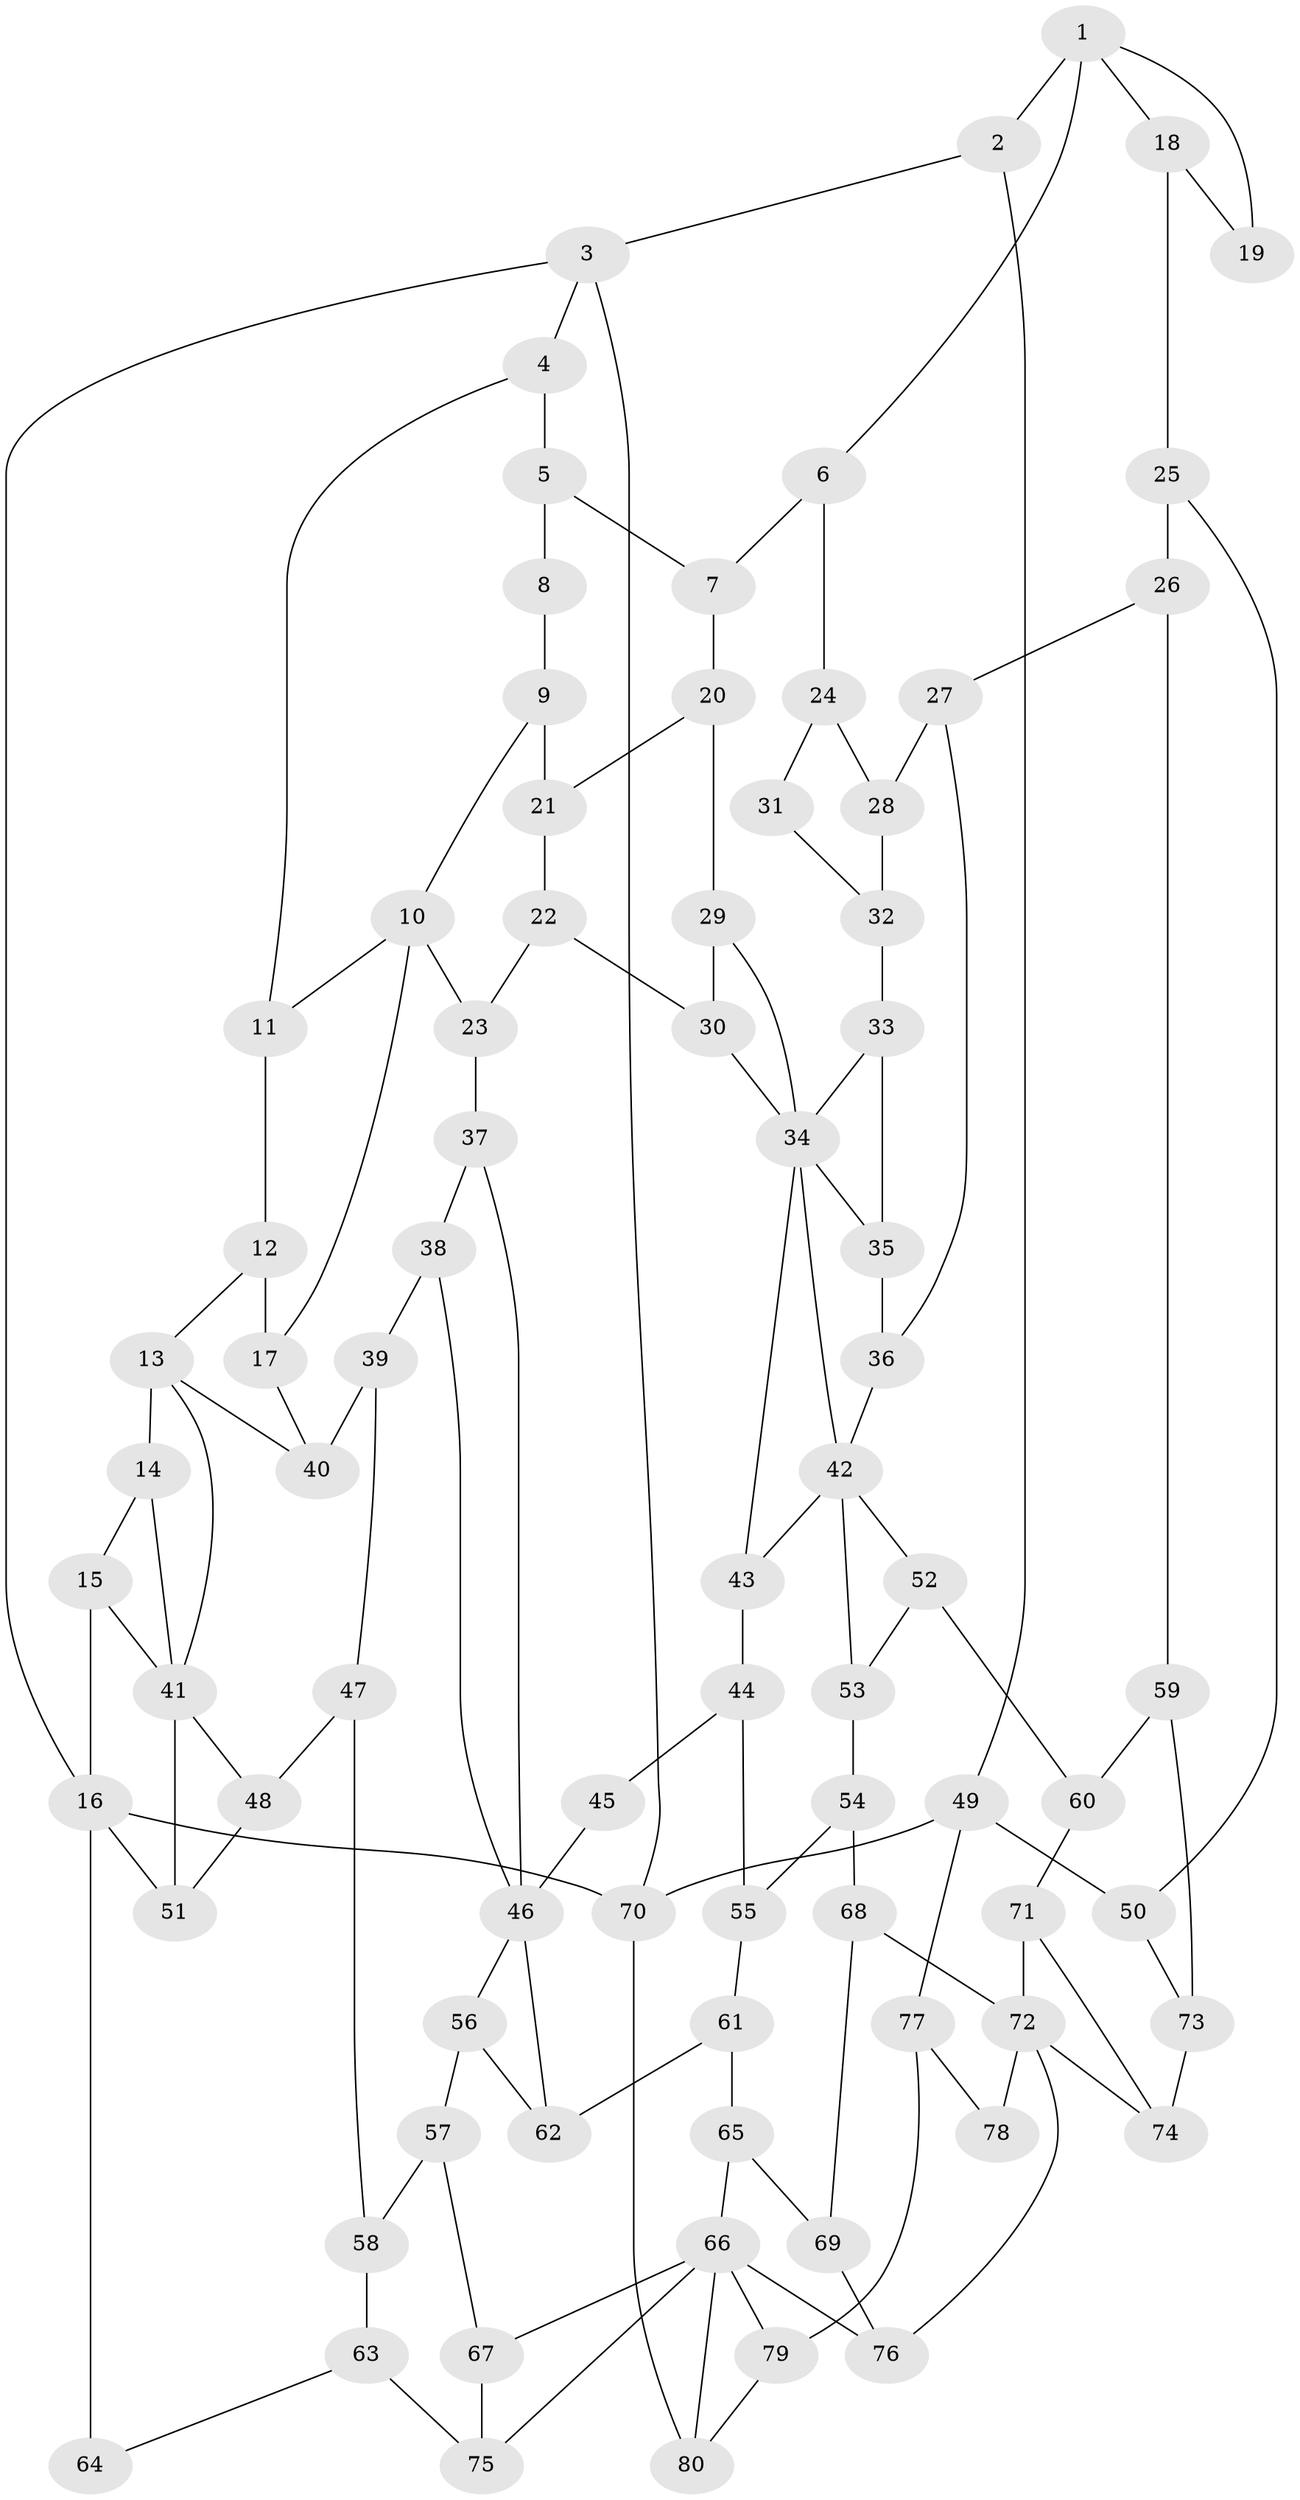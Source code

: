 // original degree distribution, {3: 0.026785714285714284, 6: 0.23214285714285715, 5: 0.5089285714285714, 4: 0.23214285714285715}
// Generated by graph-tools (version 1.1) at 2025/54/03/04/25 22:54:18]
// undirected, 80 vertices, 128 edges
graph export_dot {
  node [color=gray90,style=filled];
  1;
  2;
  3;
  4;
  5;
  6;
  7;
  8;
  9;
  10;
  11;
  12;
  13;
  14;
  15;
  16;
  17;
  18;
  19;
  20;
  21;
  22;
  23;
  24;
  25;
  26;
  27;
  28;
  29;
  30;
  31;
  32;
  33;
  34;
  35;
  36;
  37;
  38;
  39;
  40;
  41;
  42;
  43;
  44;
  45;
  46;
  47;
  48;
  49;
  50;
  51;
  52;
  53;
  54;
  55;
  56;
  57;
  58;
  59;
  60;
  61;
  62;
  63;
  64;
  65;
  66;
  67;
  68;
  69;
  70;
  71;
  72;
  73;
  74;
  75;
  76;
  77;
  78;
  79;
  80;
  1 -- 2 [weight=2.0];
  1 -- 6 [weight=1.0];
  1 -- 18 [weight=1.0];
  1 -- 19 [weight=1.0];
  2 -- 3 [weight=1.0];
  2 -- 49 [weight=1.0];
  3 -- 4 [weight=1.0];
  3 -- 16 [weight=1.0];
  3 -- 70 [weight=1.0];
  4 -- 5 [weight=1.0];
  4 -- 11 [weight=1.0];
  5 -- 7 [weight=1.0];
  5 -- 8 [weight=2.0];
  6 -- 7 [weight=1.0];
  6 -- 24 [weight=1.0];
  7 -- 20 [weight=1.0];
  8 -- 9 [weight=1.0];
  9 -- 10 [weight=1.0];
  9 -- 21 [weight=1.0];
  10 -- 11 [weight=1.0];
  10 -- 17 [weight=1.0];
  10 -- 23 [weight=1.0];
  11 -- 12 [weight=1.0];
  12 -- 13 [weight=1.0];
  12 -- 17 [weight=1.0];
  13 -- 14 [weight=3.0];
  13 -- 40 [weight=1.0];
  13 -- 41 [weight=1.0];
  14 -- 15 [weight=1.0];
  14 -- 41 [weight=2.0];
  15 -- 16 [weight=1.0];
  15 -- 41 [weight=1.0];
  16 -- 51 [weight=1.0];
  16 -- 64 [weight=2.0];
  16 -- 70 [weight=1.0];
  17 -- 40 [weight=1.0];
  18 -- 19 [weight=1.0];
  18 -- 25 [weight=1.0];
  20 -- 21 [weight=1.0];
  20 -- 29 [weight=1.0];
  21 -- 22 [weight=1.0];
  22 -- 23 [weight=1.0];
  22 -- 30 [weight=1.0];
  23 -- 37 [weight=1.0];
  24 -- 28 [weight=1.0];
  24 -- 31 [weight=2.0];
  25 -- 26 [weight=1.0];
  25 -- 50 [weight=1.0];
  26 -- 27 [weight=1.0];
  26 -- 59 [weight=1.0];
  27 -- 28 [weight=1.0];
  27 -- 36 [weight=1.0];
  28 -- 32 [weight=1.0];
  29 -- 30 [weight=1.0];
  29 -- 34 [weight=1.0];
  30 -- 34 [weight=1.0];
  31 -- 32 [weight=1.0];
  32 -- 33 [weight=1.0];
  33 -- 34 [weight=1.0];
  33 -- 35 [weight=1.0];
  34 -- 35 [weight=1.0];
  34 -- 42 [weight=1.0];
  34 -- 43 [weight=1.0];
  35 -- 36 [weight=1.0];
  36 -- 42 [weight=1.0];
  37 -- 38 [weight=1.0];
  37 -- 46 [weight=1.0];
  38 -- 39 [weight=1.0];
  38 -- 46 [weight=1.0];
  39 -- 40 [weight=1.0];
  39 -- 47 [weight=1.0];
  41 -- 48 [weight=1.0];
  41 -- 51 [weight=1.0];
  42 -- 43 [weight=1.0];
  42 -- 52 [weight=1.0];
  42 -- 53 [weight=1.0];
  43 -- 44 [weight=1.0];
  44 -- 45 [weight=1.0];
  44 -- 55 [weight=1.0];
  45 -- 46 [weight=2.0];
  46 -- 56 [weight=1.0];
  46 -- 62 [weight=1.0];
  47 -- 48 [weight=1.0];
  47 -- 58 [weight=1.0];
  48 -- 51 [weight=1.0];
  49 -- 50 [weight=1.0];
  49 -- 70 [weight=1.0];
  49 -- 77 [weight=1.0];
  50 -- 73 [weight=1.0];
  52 -- 53 [weight=1.0];
  52 -- 60 [weight=1.0];
  53 -- 54 [weight=1.0];
  54 -- 55 [weight=1.0];
  54 -- 68 [weight=1.0];
  55 -- 61 [weight=1.0];
  56 -- 57 [weight=1.0];
  56 -- 62 [weight=1.0];
  57 -- 58 [weight=1.0];
  57 -- 67 [weight=1.0];
  58 -- 63 [weight=1.0];
  59 -- 60 [weight=1.0];
  59 -- 73 [weight=1.0];
  60 -- 71 [weight=1.0];
  61 -- 62 [weight=1.0];
  61 -- 65 [weight=1.0];
  63 -- 64 [weight=1.0];
  63 -- 75 [weight=1.0];
  65 -- 66 [weight=1.0];
  65 -- 69 [weight=1.0];
  66 -- 67 [weight=1.0];
  66 -- 75 [weight=1.0];
  66 -- 76 [weight=1.0];
  66 -- 79 [weight=1.0];
  66 -- 80 [weight=1.0];
  67 -- 75 [weight=1.0];
  68 -- 69 [weight=1.0];
  68 -- 72 [weight=1.0];
  69 -- 76 [weight=1.0];
  70 -- 80 [weight=1.0];
  71 -- 72 [weight=1.0];
  71 -- 74 [weight=1.0];
  72 -- 74 [weight=1.0];
  72 -- 76 [weight=1.0];
  72 -- 78 [weight=2.0];
  73 -- 74 [weight=1.0];
  77 -- 78 [weight=1.0];
  77 -- 79 [weight=1.0];
  79 -- 80 [weight=1.0];
}
